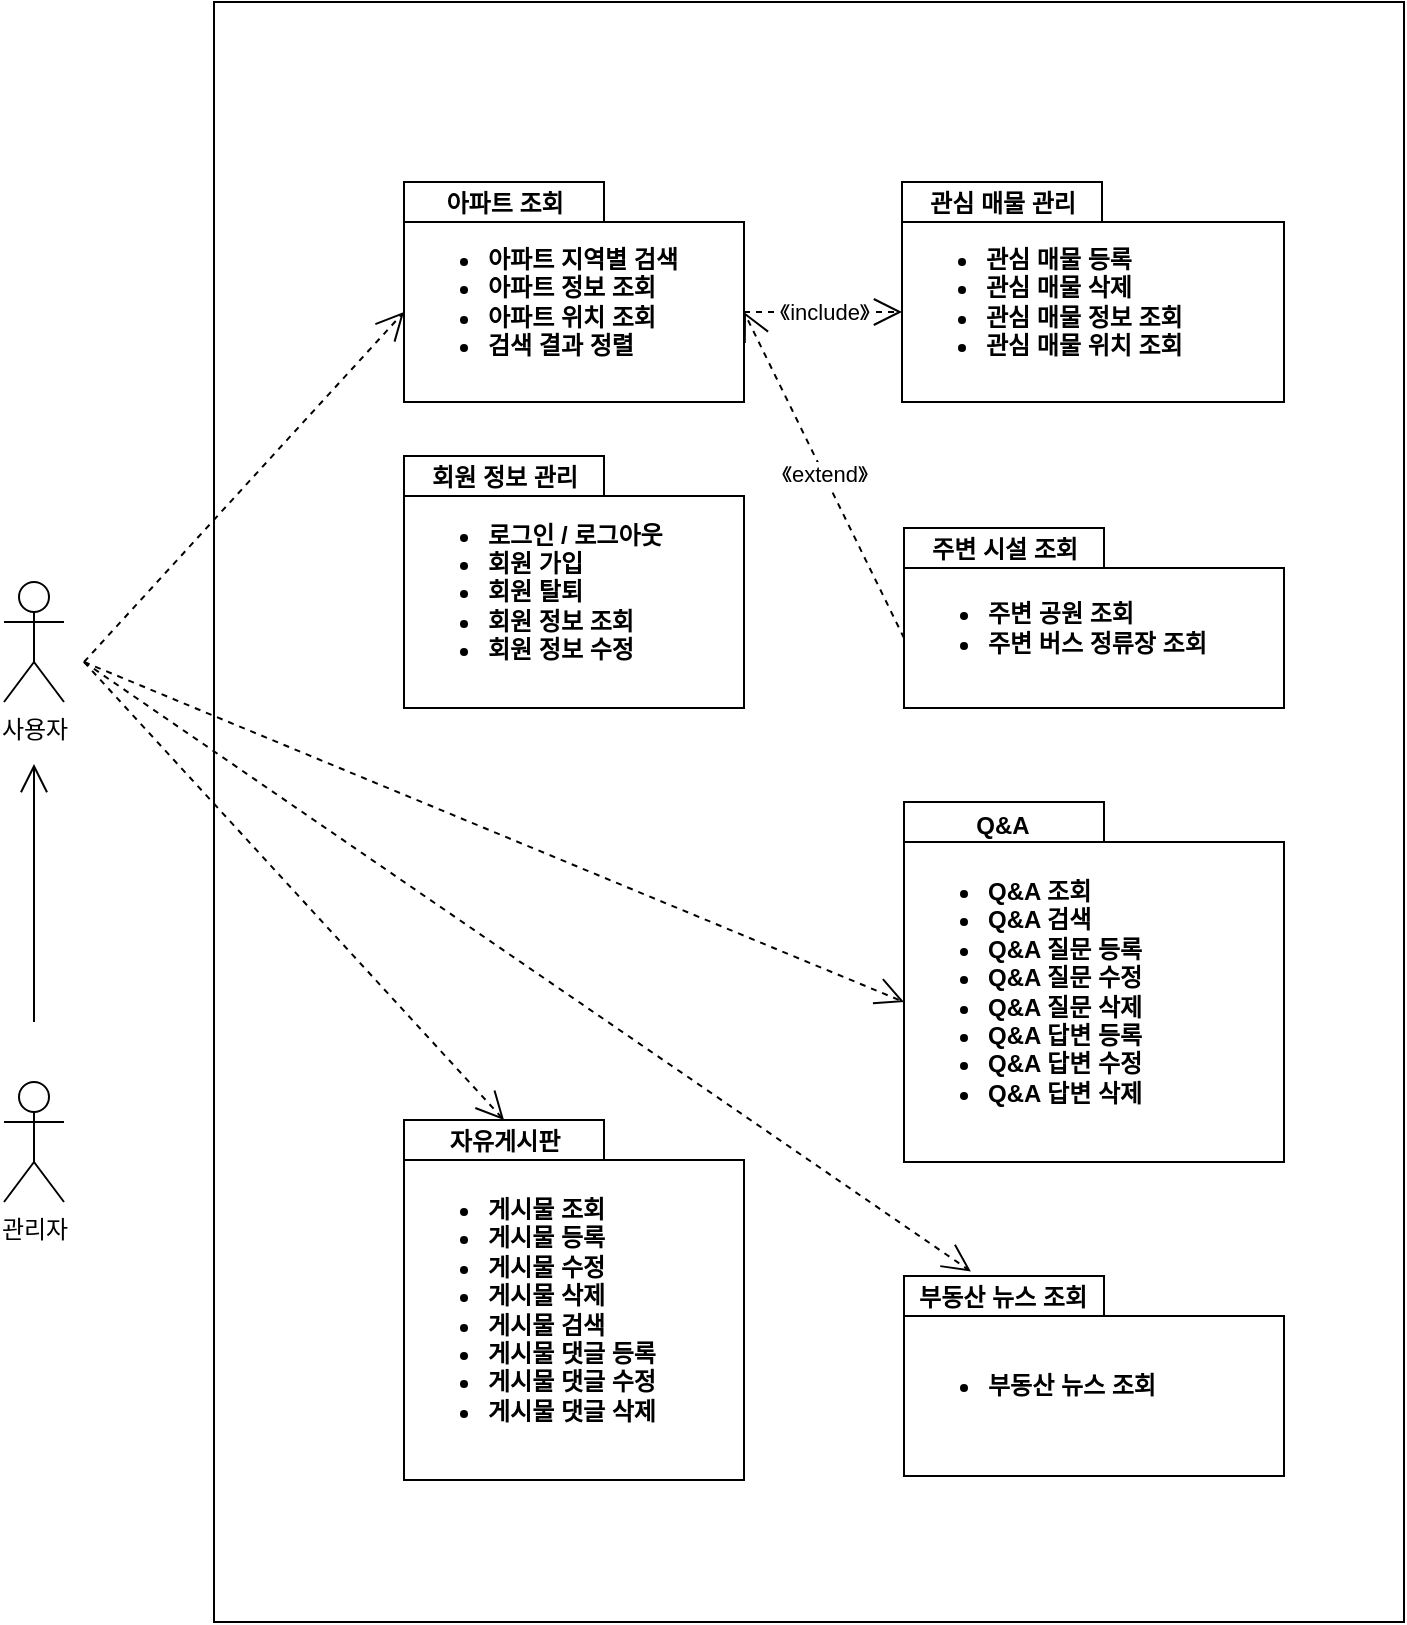 <mxfile version="20.6.0" type="device"><diagram id="ka3LojQhG26WRkt4MAbv" name="페이지-1"><mxGraphModel dx="2334" dy="1134" grid="1" gridSize="10" guides="1" tooltips="1" connect="1" arrows="1" fold="1" page="1" pageScale="1" pageWidth="827" pageHeight="1169" math="0" shadow="0"><root><mxCell id="0"/><mxCell id="1" parent="0"/><mxCell id="CdVHAe6YTH8m6LNls26d-1" value="사용자" style="shape=umlActor;verticalLabelPosition=bottom;verticalAlign=top;html=1;outlineConnect=0;" parent="1" vertex="1"><mxGeometry x="80" y="360" width="30" height="60" as="geometry"/></mxCell><mxCell id="CdVHAe6YTH8m6LNls26d-2" value="관리자" style="shape=umlActor;verticalLabelPosition=bottom;verticalAlign=top;html=1;outlineConnect=0;" parent="1" vertex="1"><mxGeometry x="80" y="610" width="30" height="60" as="geometry"/></mxCell><mxCell id="CdVHAe6YTH8m6LNls26d-4" value="" style="rounded=0;whiteSpace=wrap;html=1;" parent="1" vertex="1"><mxGeometry x="185" y="70" width="595" height="810" as="geometry"/></mxCell><mxCell id="CdVHAe6YTH8m6LNls26d-7" value="&lt;ul&gt;&lt;li&gt;아파트 지역별 검색&lt;/li&gt;&lt;li&gt;아파트 정보 조회&lt;/li&gt;&lt;li&gt;아파트 위치 조회&lt;/li&gt;&lt;li&gt;검색 결과 정렬&lt;/li&gt;&lt;/ul&gt;" style="shape=folder;fontStyle=1;spacingTop=10;tabWidth=100;tabHeight=20;tabPosition=left;html=1;align=left;" parent="1" vertex="1"><mxGeometry x="280" y="160" width="170" height="110" as="geometry"/></mxCell><mxCell id="CdVHAe6YTH8m6LNls26d-8" value="&lt;ul&gt;&lt;li&gt;게시물 조회&lt;/li&gt;&lt;li&gt;게시물 등록&lt;/li&gt;&lt;li&gt;게시물 수정&lt;/li&gt;&lt;li&gt;게시물 삭제&lt;/li&gt;&lt;li&gt;게시물 검색&lt;/li&gt;&lt;li&gt;게시물 댓글 등록&lt;/li&gt;&lt;li&gt;게시물 댓글 수정&lt;/li&gt;&lt;li&gt;게시물 댓글 삭제&lt;/li&gt;&lt;/ul&gt;" style="shape=folder;fontStyle=1;spacingTop=10;tabWidth=100;tabHeight=20;tabPosition=left;html=1;align=left;" parent="1" vertex="1"><mxGeometry x="280" y="629" width="170" height="180" as="geometry"/></mxCell><mxCell id="CdVHAe6YTH8m6LNls26d-11" value="&lt;ul&gt;&lt;li&gt;Q&amp;amp;A 조회&lt;/li&gt;&lt;li&gt;Q&amp;amp;A 검색&lt;/li&gt;&lt;li&gt;Q&amp;amp;A 질문 등록&lt;/li&gt;&lt;li&gt;Q&amp;amp;A 질문 수정&lt;/li&gt;&lt;li&gt;Q&amp;amp;A 질문 삭제&lt;/li&gt;&lt;li&gt;Q&amp;amp;A 답변 등록&lt;/li&gt;&lt;li&gt;Q&amp;amp;A 답변 수정&lt;/li&gt;&lt;li&gt;Q&amp;amp;A 답변 삭제&lt;/li&gt;&lt;/ul&gt;" style="shape=folder;fontStyle=1;spacingTop=10;tabWidth=100;tabHeight=20;tabPosition=left;html=1;align=left;" parent="1" vertex="1"><mxGeometry x="530" y="470" width="190" height="180" as="geometry"/></mxCell><mxCell id="CdVHAe6YTH8m6LNls26d-12" value="&lt;ul&gt;&lt;li&gt;부동산 뉴스 조회&lt;/li&gt;&lt;/ul&gt;" style="shape=folder;fontStyle=1;spacingTop=10;tabWidth=100;tabHeight=20;tabPosition=left;html=1;align=left;" parent="1" vertex="1"><mxGeometry x="530" y="707" width="190" height="100" as="geometry"/></mxCell><mxCell id="CdVHAe6YTH8m6LNls26d-15" value="&lt;ul&gt;&lt;li&gt;관심 매물 등록&lt;/li&gt;&lt;li&gt;관심 매물 삭제&lt;/li&gt;&lt;li&gt;관심 매물 정보 조회&lt;/li&gt;&lt;li&gt;관심 매물 위치 조회&lt;/li&gt;&lt;/ul&gt;" style="shape=folder;fontStyle=1;spacingTop=10;tabWidth=100;tabHeight=20;tabPosition=left;html=1;align=left;" parent="1" vertex="1"><mxGeometry x="529" y="160" width="191" height="110" as="geometry"/></mxCell><mxCell id="CdVHAe6YTH8m6LNls26d-16" value="&lt;ul&gt;&lt;li&gt;주변 공원 조회&lt;/li&gt;&lt;li&gt;주변 버스 정류장 조회&lt;/li&gt;&lt;/ul&gt;" style="shape=folder;fontStyle=1;spacingTop=10;tabWidth=100;tabHeight=20;tabPosition=left;html=1;align=left;" parent="1" vertex="1"><mxGeometry x="530" y="333" width="190" height="90" as="geometry"/></mxCell><mxCell id="CdVHAe6YTH8m6LNls26d-23" value="" style="endArrow=open;endFill=1;endSize=12;html=1;rounded=0;dashed=1;entryX=0;entryY=0;entryDx=0;entryDy=65;entryPerimeter=0;" parent="1" target="CdVHAe6YTH8m6LNls26d-7" edge="1"><mxGeometry width="160" relative="1" as="geometry"><mxPoint x="120" y="400" as="sourcePoint"/><mxPoint x="330" y="600" as="targetPoint"/></mxGeometry></mxCell><mxCell id="CdVHAe6YTH8m6LNls26d-24" value="" style="endArrow=open;endFill=1;endSize=12;html=1;rounded=0;dashed=1;entryX=0;entryY=0;entryDx=0;entryDy=100;entryPerimeter=0;" parent="1" target="CdVHAe6YTH8m6LNls26d-11" edge="1"><mxGeometry width="160" relative="1" as="geometry"><mxPoint x="120" y="400" as="sourcePoint"/><mxPoint x="290" y="235" as="targetPoint"/></mxGeometry></mxCell><mxCell id="CdVHAe6YTH8m6LNls26d-25" value="" style="endArrow=open;endFill=1;endSize=12;html=1;rounded=0;dashed=1;entryX=0.176;entryY=-0.023;entryDx=0;entryDy=0;entryPerimeter=0;" parent="1" target="CdVHAe6YTH8m6LNls26d-12" edge="1"><mxGeometry width="160" relative="1" as="geometry"><mxPoint x="120" y="400" as="sourcePoint"/><mxPoint x="300" y="245" as="targetPoint"/></mxGeometry></mxCell><mxCell id="CdVHAe6YTH8m6LNls26d-26" value="" style="endArrow=open;endFill=1;endSize=12;html=1;rounded=0;dashed=1;entryX=0;entryY=0;entryDx=50;entryDy=0;entryPerimeter=0;" parent="1" target="CdVHAe6YTH8m6LNls26d-8" edge="1"><mxGeometry width="160" relative="1" as="geometry"><mxPoint x="120" y="400" as="sourcePoint"/><mxPoint x="310" y="255" as="targetPoint"/></mxGeometry></mxCell><mxCell id="CdVHAe6YTH8m6LNls26d-30" value="" style="endArrow=open;endFill=1;endSize=12;html=1;rounded=0;" parent="1" edge="1"><mxGeometry width="160" relative="1" as="geometry"><mxPoint x="95" y="580" as="sourcePoint"/><mxPoint x="95" y="451" as="targetPoint"/></mxGeometry></mxCell><mxCell id="CdVHAe6YTH8m6LNls26d-31" value="《extend》" style="endArrow=open;endFill=1;endSize=12;html=1;rounded=0;dashed=1;entryX=0;entryY=0;entryDx=170;entryDy=65;entryPerimeter=0;exitX=0;exitY=0;exitDx=0;exitDy=55;exitPerimeter=0;" parent="1" source="CdVHAe6YTH8m6LNls26d-16" target="CdVHAe6YTH8m6LNls26d-7" edge="1"><mxGeometry width="160" relative="1" as="geometry"><mxPoint x="130" y="410" as="sourcePoint"/><mxPoint x="540" y="580" as="targetPoint"/></mxGeometry></mxCell><mxCell id="CdVHAe6YTH8m6LNls26d-32" value="《include》" style="endArrow=open;endFill=1;endSize=12;html=1;rounded=0;dashed=1;entryX=0;entryY=0;entryDx=0;entryDy=65;entryPerimeter=0;" parent="1" target="CdVHAe6YTH8m6LNls26d-15" edge="1"><mxGeometry width="160" relative="1" as="geometry"><mxPoint x="450" y="225" as="sourcePoint"/><mxPoint x="450" y="225" as="targetPoint"/></mxGeometry></mxCell><mxCell id="CdVHAe6YTH8m6LNls26d-33" value="부동산 뉴스 조회" style="text;html=1;align=center;verticalAlign=middle;resizable=0;points=[];autosize=1;strokeColor=none;fillColor=none;fontStyle=1" parent="1" vertex="1"><mxGeometry x="524" y="703" width="110" height="30" as="geometry"/></mxCell><mxCell id="CdVHAe6YTH8m6LNls26d-34" value="자유게시판" style="text;html=1;align=center;verticalAlign=middle;resizable=0;points=[];autosize=1;strokeColor=none;fillColor=none;fontStyle=1" parent="1" vertex="1"><mxGeometry x="290" y="625" width="80" height="30" as="geometry"/></mxCell><mxCell id="CdVHAe6YTH8m6LNls26d-35" value="Q&amp;amp;A" style="text;html=1;align=center;verticalAlign=middle;resizable=0;points=[];autosize=1;strokeColor=none;fillColor=none;fontStyle=1" parent="1" vertex="1"><mxGeometry x="554" y="467" width="50" height="30" as="geometry"/></mxCell><mxCell id="CdVHAe6YTH8m6LNls26d-36" value="주변 시설 조회" style="text;html=1;align=center;verticalAlign=middle;resizable=0;points=[];autosize=1;strokeColor=none;fillColor=none;fontStyle=1" parent="1" vertex="1"><mxGeometry x="530" y="329" width="100" height="30" as="geometry"/></mxCell><mxCell id="CdVHAe6YTH8m6LNls26d-37" value="관심 매물 관리" style="text;html=1;align=center;verticalAlign=middle;resizable=0;points=[];autosize=1;strokeColor=none;fillColor=none;fontStyle=1" parent="1" vertex="1"><mxGeometry x="529" y="156" width="100" height="30" as="geometry"/></mxCell><mxCell id="CdVHAe6YTH8m6LNls26d-39" value="아파트 조회" style="text;html=1;align=center;verticalAlign=middle;resizable=0;points=[];autosize=1;strokeColor=none;fillColor=none;fontStyle=1" parent="1" vertex="1"><mxGeometry x="285" y="156" width="90" height="30" as="geometry"/></mxCell><mxCell id="CdVHAe6YTH8m6LNls26d-40" value="&lt;ul&gt;&lt;li&gt;로그인 / 로그아웃&lt;/li&gt;&lt;li&gt;회원 가입&lt;/li&gt;&lt;li&gt;회원 탈퇴&lt;/li&gt;&lt;li&gt;회원 정보 조회&lt;/li&gt;&lt;li&gt;회원 정보 수정&lt;/li&gt;&lt;/ul&gt;" style="shape=folder;fontStyle=1;spacingTop=10;tabWidth=100;tabHeight=20;tabPosition=left;html=1;align=left;" parent="1" vertex="1"><mxGeometry x="280" y="297" width="170" height="126" as="geometry"/></mxCell><mxCell id="CdVHAe6YTH8m6LNls26d-41" value="회원 정보 관리" style="text;html=1;align=center;verticalAlign=middle;resizable=0;points=[];autosize=1;strokeColor=none;fillColor=none;fontStyle=1" parent="1" vertex="1"><mxGeometry x="280" y="293" width="100" height="30" as="geometry"/></mxCell></root></mxGraphModel></diagram></mxfile>